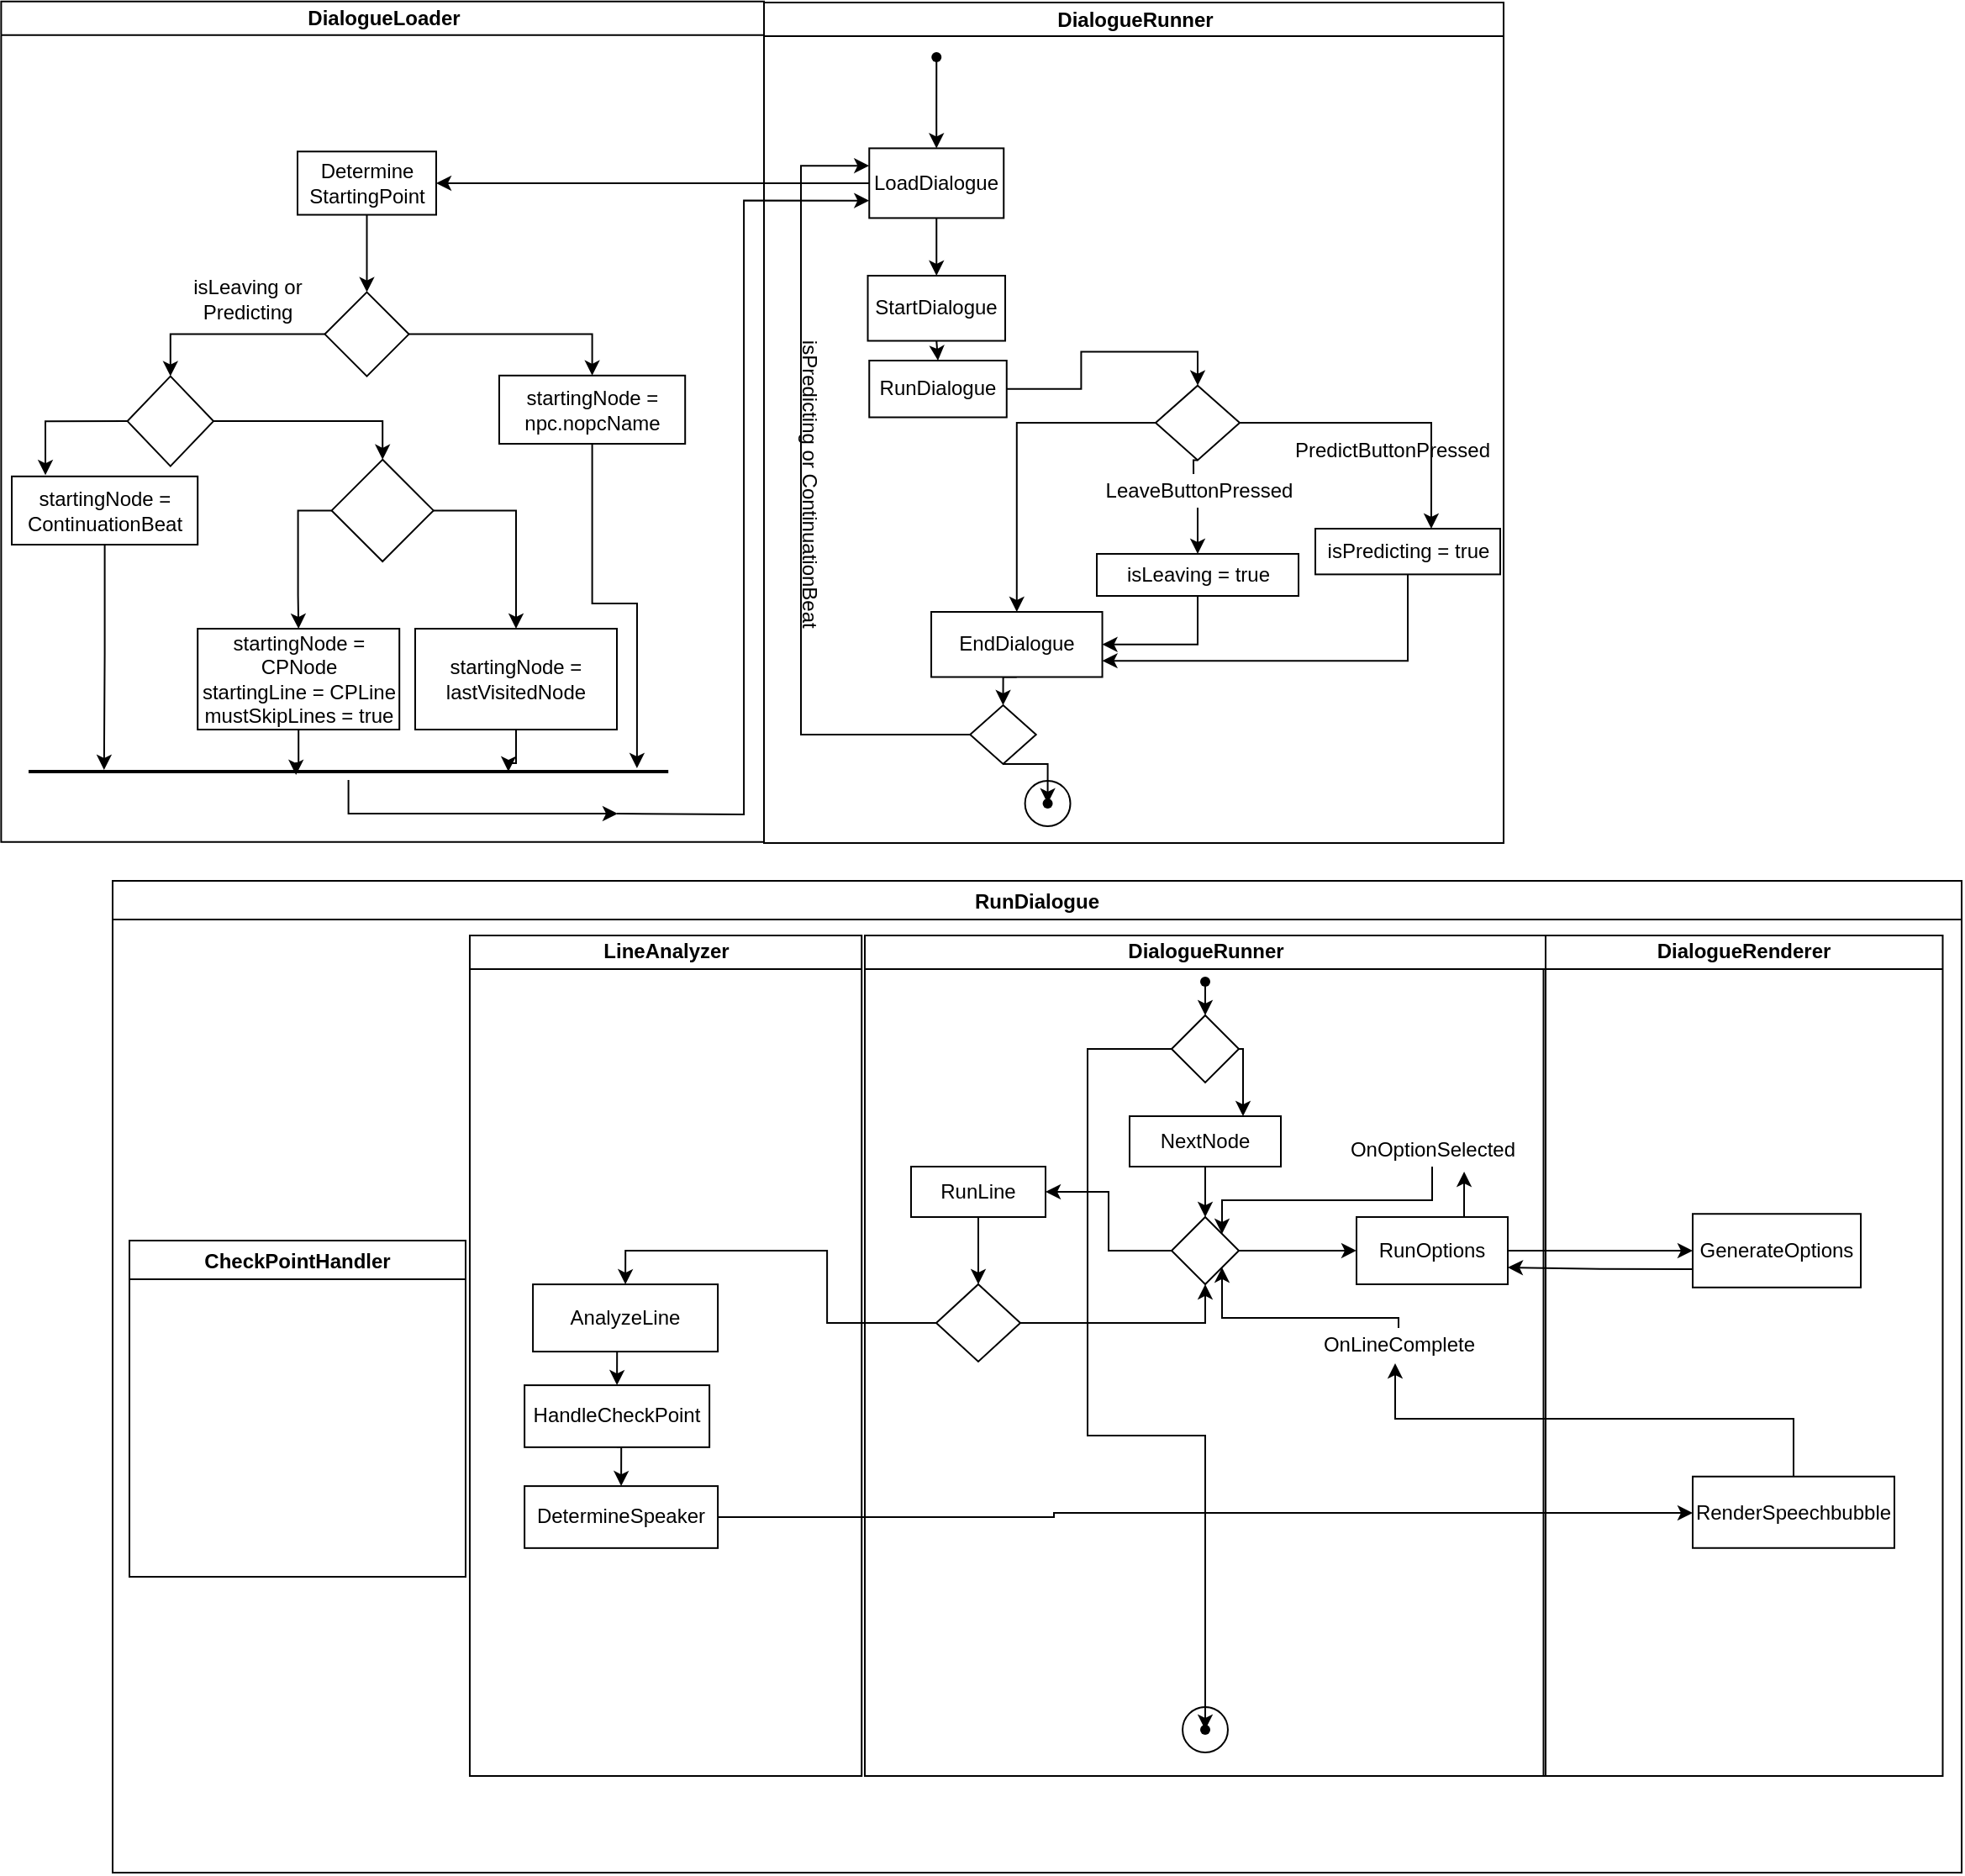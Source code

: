 <mxfile version="14.6.10" type="github" pages="2"><diagram id="prtHgNgQTEPvFCAcTncT" name="Page-1"><mxGraphModel dx="1646" dy="1711" grid="1" gridSize="10" guides="1" tooltips="1" connect="1" arrows="1" fold="1" page="1" pageScale="1" pageWidth="1169" pageHeight="827" math="0" shadow="0"><root><mxCell id="0"/><mxCell id="1" parent="0"/><mxCell id="dNxyNK7c78bLwvsdeMH5-21" value="&lt;div&gt;DialogueRunner&lt;/div&gt;" style="swimlane;html=1;startSize=20;horizontal=0;rotation=90;" parent="1" vertex="1"><mxGeometry x="437.51" y="-292.49" width="500" height="440" as="geometry"/></mxCell><mxCell id="lpbYQTZnbGZABRwnqIKA-10" style="edgeStyle=orthogonalEdgeStyle;rounded=0;orthogonalLoop=1;jettySize=auto;html=1;exitX=0.5;exitY=1;exitDx=0;exitDy=0;entryX=0.5;entryY=0;entryDx=0;entryDy=0;" edge="1" parent="dNxyNK7c78bLwvsdeMH5-21" source="dNxyNK7c78bLwvsdeMH5-26" target="lpbYQTZnbGZABRwnqIKA-9"><mxGeometry relative="1" as="geometry"/></mxCell><mxCell id="dNxyNK7c78bLwvsdeMH5-26" value="LoadDialogue" style="rounded=0;whiteSpace=wrap;html=1;fontFamily=Helvetica;fontSize=12;fontColor=#000000;align=center;rotation=0;" parent="dNxyNK7c78bLwvsdeMH5-21" vertex="1"><mxGeometry x="92.62" y="56.7" width="80" height="41.5" as="geometry"/></mxCell><mxCell id="lpbYQTZnbGZABRwnqIKA-6" style="edgeStyle=orthogonalEdgeStyle;rounded=0;orthogonalLoop=1;jettySize=auto;html=1;entryX=0.5;entryY=0;entryDx=0;entryDy=0;" edge="1" parent="dNxyNK7c78bLwvsdeMH5-21" source="dNxyNK7c78bLwvsdeMH5-23" target="dNxyNK7c78bLwvsdeMH5-26"><mxGeometry relative="1" as="geometry"/></mxCell><mxCell id="dNxyNK7c78bLwvsdeMH5-23" value="" style="shape=waypoint;sketch=0;size=6;pointerEvents=1;points=[];fillColor=#ffffff;resizable=0;rotatable=0;perimeter=centerPerimeter;snapToPoint=1;fontFamily=Helvetica;fontSize=12;fontColor=#000000;align=center;strokeColor=#000000;html=1;" parent="dNxyNK7c78bLwvsdeMH5-21" vertex="1"><mxGeometry x="112.62" y="-17.51" width="40" height="40" as="geometry"/></mxCell><mxCell id="lpbYQTZnbGZABRwnqIKA-12" style="edgeStyle=orthogonalEdgeStyle;rounded=0;orthogonalLoop=1;jettySize=auto;html=1;exitX=0.5;exitY=1;exitDx=0;exitDy=0;entryX=0.5;entryY=0;entryDx=0;entryDy=0;" edge="1" parent="dNxyNK7c78bLwvsdeMH5-21" source="lpbYQTZnbGZABRwnqIKA-9" target="lpbYQTZnbGZABRwnqIKA-11"><mxGeometry relative="1" as="geometry"/></mxCell><mxCell id="lpbYQTZnbGZABRwnqIKA-9" value="StartDialogue" style="rounded=0;whiteSpace=wrap;html=1;" vertex="1" parent="dNxyNK7c78bLwvsdeMH5-21"><mxGeometry x="91.75" y="132.49" width="81.75" height="38.75" as="geometry"/></mxCell><mxCell id="lpbYQTZnbGZABRwnqIKA-13" style="edgeStyle=orthogonalEdgeStyle;rounded=0;orthogonalLoop=1;jettySize=auto;html=1;exitX=0;exitY=0.5;exitDx=0;exitDy=0;entryX=0.5;entryY=0;entryDx=0;entryDy=0;" edge="1" parent="dNxyNK7c78bLwvsdeMH5-21" source="AwHrrmYhvy459wT798wY-63" target="lpbYQTZnbGZABRwnqIKA-15"><mxGeometry relative="1" as="geometry"><mxPoint x="200.38" y="282.99" as="targetPoint"/></mxGeometry></mxCell><mxCell id="AwHrrmYhvy459wT798wY-64" style="edgeStyle=orthogonalEdgeStyle;rounded=0;orthogonalLoop=1;jettySize=auto;html=1;entryX=0.5;entryY=0;entryDx=0;entryDy=0;" edge="1" parent="dNxyNK7c78bLwvsdeMH5-21" source="lpbYQTZnbGZABRwnqIKA-11" target="AwHrrmYhvy459wT798wY-63"><mxGeometry relative="1" as="geometry"/></mxCell><mxCell id="lpbYQTZnbGZABRwnqIKA-11" value="RunDialogue" style="rounded=0;whiteSpace=wrap;html=1;" vertex="1" parent="dNxyNK7c78bLwvsdeMH5-21"><mxGeometry x="92.62" y="182.99" width="81.75" height="33.75" as="geometry"/></mxCell><mxCell id="lpbYQTZnbGZABRwnqIKA-28" style="edgeStyle=orthogonalEdgeStyle;rounded=0;orthogonalLoop=1;jettySize=auto;html=1;exitX=0.5;exitY=1;exitDx=0;exitDy=0;entryX=0.5;entryY=0;entryDx=0;entryDy=0;" edge="1" parent="dNxyNK7c78bLwvsdeMH5-21" source="lpbYQTZnbGZABRwnqIKA-15" target="lpbYQTZnbGZABRwnqIKA-26"><mxGeometry relative="1" as="geometry"/></mxCell><mxCell id="lpbYQTZnbGZABRwnqIKA-15" value="EndDialogue" style="rounded=0;whiteSpace=wrap;html=1;" vertex="1" parent="dNxyNK7c78bLwvsdeMH5-21"><mxGeometry x="129.51" y="332.49" width="101.75" height="38.75" as="geometry"/></mxCell><mxCell id="lpbYQTZnbGZABRwnqIKA-18" value="" style="ellipse;whiteSpace=wrap;html=1;aspect=fixed;" vertex="1" parent="dNxyNK7c78bLwvsdeMH5-21"><mxGeometry x="185.29" y="432.99" width="26.95" height="26.95" as="geometry"/></mxCell><mxCell id="lpbYQTZnbGZABRwnqIKA-17" value="" style="shape=waypoint;sketch=0;size=6;pointerEvents=1;points=[];fillColor=none;resizable=0;rotatable=0;perimeter=centerPerimeter;snapToPoint=1;" vertex="1" parent="dNxyNK7c78bLwvsdeMH5-21"><mxGeometry x="178.77" y="426.46" width="40" height="40" as="geometry"/></mxCell><mxCell id="lpbYQTZnbGZABRwnqIKA-27" style="edgeStyle=orthogonalEdgeStyle;rounded=0;orthogonalLoop=1;jettySize=auto;html=1;exitX=0.5;exitY=1;exitDx=0;exitDy=0;" edge="1" parent="dNxyNK7c78bLwvsdeMH5-21" source="lpbYQTZnbGZABRwnqIKA-26" target="lpbYQTZnbGZABRwnqIKA-17"><mxGeometry relative="1" as="geometry"/></mxCell><mxCell id="AwHrrmYhvy459wT798wY-73" style="edgeStyle=orthogonalEdgeStyle;rounded=0;orthogonalLoop=1;jettySize=auto;html=1;exitX=0;exitY=0.5;exitDx=0;exitDy=0;entryX=0;entryY=0.25;entryDx=0;entryDy=0;" edge="1" parent="dNxyNK7c78bLwvsdeMH5-21" source="lpbYQTZnbGZABRwnqIKA-26" target="dNxyNK7c78bLwvsdeMH5-26"><mxGeometry relative="1" as="geometry"><Array as="points"><mxPoint x="52" y="405"/><mxPoint x="52" y="67"/></Array></mxGeometry></mxCell><mxCell id="lpbYQTZnbGZABRwnqIKA-26" value="" style="rhombus;whiteSpace=wrap;html=1;" vertex="1" parent="dNxyNK7c78bLwvsdeMH5-21"><mxGeometry x="152.62" y="387.98" width="39.24" height="35.01" as="geometry"/></mxCell><mxCell id="lpbYQTZnbGZABRwnqIKA-30" value="&lt;div&gt;isPredicting or ContinuationBeat&lt;br&gt;&lt;/div&gt;" style="text;html=1;align=center;verticalAlign=middle;resizable=0;points=[];autosize=1;strokeColor=none;rotation=90;" vertex="1" parent="dNxyNK7c78bLwvsdeMH5-21"><mxGeometry x="-32.51" y="246.13" width="180" height="20" as="geometry"/></mxCell><mxCell id="AwHrrmYhvy459wT798wY-66" style="edgeStyle=orthogonalEdgeStyle;rounded=0;orthogonalLoop=1;jettySize=auto;html=1;entryX=0.627;entryY=0;entryDx=0;entryDy=0;entryPerimeter=0;" edge="1" parent="dNxyNK7c78bLwvsdeMH5-21" source="AwHrrmYhvy459wT798wY-63" target="AwHrrmYhvy459wT798wY-65"><mxGeometry relative="1" as="geometry"/></mxCell><mxCell id="AwHrrmYhvy459wT798wY-68" style="edgeStyle=orthogonalEdgeStyle;rounded=0;orthogonalLoop=1;jettySize=auto;html=1;exitX=0.5;exitY=1;exitDx=0;exitDy=0;entryX=0.5;entryY=0;entryDx=0;entryDy=0;startArrow=none;" edge="1" parent="dNxyNK7c78bLwvsdeMH5-21" source="AwHrrmYhvy459wT798wY-72" target="AwHrrmYhvy459wT798wY-67"><mxGeometry relative="1" as="geometry"><Array as="points"/></mxGeometry></mxCell><mxCell id="AwHrrmYhvy459wT798wY-63" value="" style="rhombus;whiteSpace=wrap;html=1;" vertex="1" parent="dNxyNK7c78bLwvsdeMH5-21"><mxGeometry x="263" y="197.82" width="50" height="44.37" as="geometry"/></mxCell><mxCell id="AwHrrmYhvy459wT798wY-70" style="edgeStyle=orthogonalEdgeStyle;rounded=0;orthogonalLoop=1;jettySize=auto;html=1;entryX=1;entryY=0.75;entryDx=0;entryDy=0;" edge="1" parent="dNxyNK7c78bLwvsdeMH5-21" source="AwHrrmYhvy459wT798wY-65" target="lpbYQTZnbGZABRwnqIKA-15"><mxGeometry relative="1" as="geometry"><Array as="points"><mxPoint x="413" y="362"/></Array></mxGeometry></mxCell><mxCell id="AwHrrmYhvy459wT798wY-65" value="isPredicting = true" style="rounded=0;whiteSpace=wrap;html=1;" vertex="1" parent="dNxyNK7c78bLwvsdeMH5-21"><mxGeometry x="358" y="282.99" width="110" height="27.19" as="geometry"/></mxCell><mxCell id="AwHrrmYhvy459wT798wY-69" style="edgeStyle=orthogonalEdgeStyle;rounded=0;orthogonalLoop=1;jettySize=auto;html=1;exitX=0.5;exitY=1;exitDx=0;exitDy=0;entryX=1;entryY=0.5;entryDx=0;entryDy=0;" edge="1" parent="dNxyNK7c78bLwvsdeMH5-21" source="AwHrrmYhvy459wT798wY-67" target="lpbYQTZnbGZABRwnqIKA-15"><mxGeometry relative="1" as="geometry"/></mxCell><mxCell id="AwHrrmYhvy459wT798wY-67" value="isLeaving = true" style="rounded=0;whiteSpace=wrap;html=1;" vertex="1" parent="dNxyNK7c78bLwvsdeMH5-21"><mxGeometry x="228" y="297.98" width="120" height="25.01" as="geometry"/></mxCell><mxCell id="AwHrrmYhvy459wT798wY-71" value="PredictButtonPressed" style="text;html=1;align=center;verticalAlign=middle;resizable=0;points=[];autosize=1;strokeColor=none;" vertex="1" parent="dNxyNK7c78bLwvsdeMH5-21"><mxGeometry x="338" y="226.13" width="130" height="20" as="geometry"/></mxCell><mxCell id="AwHrrmYhvy459wT798wY-72" value="LeaveButtonPressed" style="text;html=1;align=center;verticalAlign=middle;resizable=0;points=[];autosize=1;strokeColor=none;" vertex="1" parent="dNxyNK7c78bLwvsdeMH5-21"><mxGeometry x="223" y="250.5" width="130" height="20" as="geometry"/></mxCell><mxCell id="AwHrrmYhvy459wT798wY-75" value="" style="edgeStyle=orthogonalEdgeStyle;rounded=0;orthogonalLoop=1;jettySize=auto;html=1;exitX=0.5;exitY=1;exitDx=0;exitDy=0;entryX=0.481;entryY=0;entryDx=0;entryDy=0;endArrow=none;entryPerimeter=0;" edge="1" parent="dNxyNK7c78bLwvsdeMH5-21" source="AwHrrmYhvy459wT798wY-63" target="AwHrrmYhvy459wT798wY-72"><mxGeometry relative="1" as="geometry"><mxPoint x="725.51" y="-50.3" as="sourcePoint"/><mxPoint x="755.51" y="5.49" as="targetPoint"/></mxGeometry></mxCell><mxCell id="dNxyNK7c78bLwvsdeMH5-20" value="DialogueLoader" style="swimlane;html=1;startSize=20;horizontal=0;rotation=90;" parent="1" vertex="1"><mxGeometry x="-9.4" y="-300" width="500" height="453.82" as="geometry"/></mxCell><mxCell id="AwHrrmYhvy459wT798wY-2" style="edgeStyle=orthogonalEdgeStyle;rounded=0;orthogonalLoop=1;jettySize=auto;html=1;exitX=0.5;exitY=1;exitDx=0;exitDy=0;" edge="1" parent="dNxyNK7c78bLwvsdeMH5-20" source="dNxyNK7c78bLwvsdeMH5-24" target="AwHrrmYhvy459wT798wY-1"><mxGeometry relative="1" as="geometry"/></mxCell><mxCell id="dNxyNK7c78bLwvsdeMH5-24" value="&lt;div&gt;Determine&lt;/div&gt;&lt;div&gt;StartingPoint&lt;/div&gt;" style="rounded=0;whiteSpace=wrap;html=1;fontFamily=Helvetica;fontSize=12;fontColor=#000000;align=center;rotation=0;" parent="dNxyNK7c78bLwvsdeMH5-20" vertex="1"><mxGeometry x="199.4" y="66.14" width="82.5" height="37.63" as="geometry"/></mxCell><mxCell id="AwHrrmYhvy459wT798wY-15" style="edgeStyle=orthogonalEdgeStyle;rounded=0;orthogonalLoop=1;jettySize=auto;html=1;entryX=0.5;entryY=0;entryDx=0;entryDy=0;" edge="1" parent="dNxyNK7c78bLwvsdeMH5-20" source="AwHrrmYhvy459wT798wY-1" target="AwHrrmYhvy459wT798wY-14"><mxGeometry relative="1" as="geometry"/></mxCell><mxCell id="AwHrrmYhvy459wT798wY-1" value="" style="rhombus;whiteSpace=wrap;html=1;" vertex="1" parent="dNxyNK7c78bLwvsdeMH5-20"><mxGeometry x="215.65" y="149.81" width="50" height="50" as="geometry"/></mxCell><mxCell id="AwHrrmYhvy459wT798wY-21" style="edgeStyle=orthogonalEdgeStyle;rounded=0;orthogonalLoop=1;jettySize=auto;html=1;entryX=0.118;entryY=0.4;entryDx=0;entryDy=0;entryPerimeter=0;" edge="1" parent="dNxyNK7c78bLwvsdeMH5-20" source="AwHrrmYhvy459wT798wY-6" target="AwHrrmYhvy459wT798wY-20"><mxGeometry relative="1" as="geometry"/></mxCell><mxCell id="AwHrrmYhvy459wT798wY-6" value="startingNode = ContinuationBeat" style="rounded=0;whiteSpace=wrap;html=1;" vertex="1" parent="dNxyNK7c78bLwvsdeMH5-20"><mxGeometry x="29.4" y="259.4" width="110.6" height="40.6" as="geometry"/></mxCell><mxCell id="AwHrrmYhvy459wT798wY-8" value="&lt;div&gt;isLeaving or &lt;br&gt;&lt;/div&gt;&lt;div&gt;Predicting&lt;/div&gt;" style="text;html=1;align=center;verticalAlign=middle;resizable=0;points=[];autosize=1;strokeColor=none;" vertex="1" parent="dNxyNK7c78bLwvsdeMH5-20"><mxGeometry x="129.4" y="139.4" width="80" height="30" as="geometry"/></mxCell><mxCell id="AwHrrmYhvy459wT798wY-13" style="edgeStyle=orthogonalEdgeStyle;rounded=0;orthogonalLoop=1;jettySize=auto;html=1;entryX=0.5;entryY=0;entryDx=0;entryDy=0;" edge="1" parent="dNxyNK7c78bLwvsdeMH5-20" source="AwHrrmYhvy459wT798wY-9" target="AwHrrmYhvy459wT798wY-12"><mxGeometry relative="1" as="geometry"/></mxCell><mxCell id="AwHrrmYhvy459wT798wY-9" value="" style="rhombus;whiteSpace=wrap;html=1;" vertex="1" parent="dNxyNK7c78bLwvsdeMH5-20"><mxGeometry x="98.2" y="199.81" width="51.2" height="53.49" as="geometry"/></mxCell><mxCell id="AwHrrmYhvy459wT798wY-7" style="edgeStyle=orthogonalEdgeStyle;rounded=0;orthogonalLoop=1;jettySize=auto;html=1;entryX=0.5;entryY=0;entryDx=0;entryDy=0;" edge="1" parent="dNxyNK7c78bLwvsdeMH5-20" source="AwHrrmYhvy459wT798wY-1" target="AwHrrmYhvy459wT798wY-9"><mxGeometry relative="1" as="geometry"><mxPoint x="149.4" y="174.81" as="targetPoint"/></mxGeometry></mxCell><mxCell id="AwHrrmYhvy459wT798wY-11" style="edgeStyle=orthogonalEdgeStyle;rounded=0;orthogonalLoop=1;jettySize=auto;html=1;entryX=0.181;entryY=-0.02;entryDx=0;entryDy=0;entryPerimeter=0;exitX=0;exitY=0.5;exitDx=0;exitDy=0;" edge="1" parent="dNxyNK7c78bLwvsdeMH5-20" source="AwHrrmYhvy459wT798wY-9" target="AwHrrmYhvy459wT798wY-6"><mxGeometry relative="1" as="geometry"><mxPoint x="49.4" y="259.4" as="targetPoint"/></mxGeometry></mxCell><mxCell id="AwHrrmYhvy459wT798wY-17" style="edgeStyle=orthogonalEdgeStyle;rounded=0;orthogonalLoop=1;jettySize=auto;html=1;exitX=0;exitY=0.5;exitDx=0;exitDy=0;" edge="1" parent="dNxyNK7c78bLwvsdeMH5-20" source="AwHrrmYhvy459wT798wY-12" target="AwHrrmYhvy459wT798wY-16"><mxGeometry relative="1" as="geometry"/></mxCell><mxCell id="AwHrrmYhvy459wT798wY-19" style="edgeStyle=orthogonalEdgeStyle;rounded=0;orthogonalLoop=1;jettySize=auto;html=1;entryX=0.5;entryY=0;entryDx=0;entryDy=0;exitX=1;exitY=0.5;exitDx=0;exitDy=0;" edge="1" parent="dNxyNK7c78bLwvsdeMH5-20" source="AwHrrmYhvy459wT798wY-12" target="AwHrrmYhvy459wT798wY-18"><mxGeometry relative="1" as="geometry"/></mxCell><mxCell id="AwHrrmYhvy459wT798wY-12" value="" style="rhombus;whiteSpace=wrap;html=1;" vertex="1" parent="dNxyNK7c78bLwvsdeMH5-20"><mxGeometry x="219.7" y="249.4" width="60.6" height="60.6" as="geometry"/></mxCell><mxCell id="AwHrrmYhvy459wT798wY-24" style="edgeStyle=orthogonalEdgeStyle;rounded=0;orthogonalLoop=1;jettySize=auto;html=1;entryX=0.951;entryY=0.3;entryDx=0;entryDy=0;entryPerimeter=0;" edge="1" parent="dNxyNK7c78bLwvsdeMH5-20" source="AwHrrmYhvy459wT798wY-14" target="AwHrrmYhvy459wT798wY-20"><mxGeometry relative="1" as="geometry"/></mxCell><mxCell id="AwHrrmYhvy459wT798wY-14" value="startingNode = npc.nopcName" style="rounded=0;whiteSpace=wrap;html=1;" vertex="1" parent="dNxyNK7c78bLwvsdeMH5-20"><mxGeometry x="319.4" y="199.4" width="110.6" height="40.6" as="geometry"/></mxCell><mxCell id="AwHrrmYhvy459wT798wY-22" style="edgeStyle=orthogonalEdgeStyle;rounded=0;orthogonalLoop=1;jettySize=auto;html=1;entryX=0.418;entryY=0.7;entryDx=0;entryDy=0;entryPerimeter=0;" edge="1" parent="dNxyNK7c78bLwvsdeMH5-20" source="AwHrrmYhvy459wT798wY-16" target="AwHrrmYhvy459wT798wY-20"><mxGeometry relative="1" as="geometry"/></mxCell><mxCell id="AwHrrmYhvy459wT798wY-16" value="&lt;div&gt;startingNode = CPNode&lt;/div&gt;&lt;div&gt;startingLine = CPLine&lt;/div&gt;&lt;div&gt;mustSkipLines = true&lt;br&gt;&lt;/div&gt;" style="rounded=0;whiteSpace=wrap;html=1;" vertex="1" parent="dNxyNK7c78bLwvsdeMH5-20"><mxGeometry x="140" y="350" width="120" height="60" as="geometry"/></mxCell><mxCell id="AwHrrmYhvy459wT798wY-23" style="edgeStyle=orthogonalEdgeStyle;rounded=0;orthogonalLoop=1;jettySize=auto;html=1;entryX=0.75;entryY=0.5;entryDx=0;entryDy=0;entryPerimeter=0;" edge="1" parent="dNxyNK7c78bLwvsdeMH5-20" source="AwHrrmYhvy459wT798wY-18" target="AwHrrmYhvy459wT798wY-20"><mxGeometry relative="1" as="geometry"/></mxCell><mxCell id="AwHrrmYhvy459wT798wY-18" value="startingNode = lastVisitedNode" style="rounded=0;whiteSpace=wrap;html=1;" vertex="1" parent="dNxyNK7c78bLwvsdeMH5-20"><mxGeometry x="269.4" y="350" width="120" height="60" as="geometry"/></mxCell><mxCell id="AwHrrmYhvy459wT798wY-20" value="" style="line;strokeWidth=2;html=1;" vertex="1" parent="dNxyNK7c78bLwvsdeMH5-20"><mxGeometry x="39.4" y="430" width="380.6" height="10" as="geometry"/></mxCell><mxCell id="lpbYQTZnbGZABRwnqIKA-7" style="edgeStyle=orthogonalEdgeStyle;rounded=0;orthogonalLoop=1;jettySize=auto;html=1;entryX=1;entryY=0.5;entryDx=0;entryDy=0;" edge="1" parent="1" source="dNxyNK7c78bLwvsdeMH5-26" target="dNxyNK7c78bLwvsdeMH5-24"><mxGeometry relative="1" as="geometry"/></mxCell><mxCell id="AwHrrmYhvy459wT798wY-25" style="edgeStyle=orthogonalEdgeStyle;rounded=0;orthogonalLoop=1;jettySize=auto;html=1;entryX=0;entryY=0.75;entryDx=0;entryDy=0;" edge="1" parent="1" target="dNxyNK7c78bLwvsdeMH5-26"><mxGeometry relative="1" as="geometry"><mxPoint x="380" y="160" as="sourcePoint"/></mxGeometry></mxCell><mxCell id="AwHrrmYhvy459wT798wY-26" style="edgeStyle=orthogonalEdgeStyle;rounded=0;orthogonalLoop=1;jettySize=auto;html=1;" edge="1" parent="1" source="AwHrrmYhvy459wT798wY-20"><mxGeometry relative="1" as="geometry"><mxPoint x="380" y="160" as="targetPoint"/></mxGeometry></mxCell><mxCell id="AwHrrmYhvy459wT798wY-48" value="RunDialogue" style="swimlane;" vertex="1" parent="1"><mxGeometry x="80" y="200" width="1100" height="590" as="geometry"/></mxCell><mxCell id="AwHrrmYhvy459wT798wY-49" value="&lt;div&gt;DialogueRenderer&lt;/div&gt;" style="swimlane;html=1;startSize=20;horizontal=0;rotation=90;" vertex="1" parent="AwHrrmYhvy459wT798wY-48"><mxGeometry x="720" y="163.75" width="500" height="237.49" as="geometry"/></mxCell><mxCell id="AwHrrmYhvy459wT798wY-76" value="GenerateOptions" style="rounded=0;whiteSpace=wrap;html=1;" vertex="1" parent="AwHrrmYhvy459wT798wY-49"><mxGeometry x="220" y="34.37" width="100" height="43.76" as="geometry"/></mxCell><mxCell id="AwHrrmYhvy459wT798wY-93" value="RenderSpeechbubble" style="rounded=0;whiteSpace=wrap;html=1;" vertex="1" parent="AwHrrmYhvy459wT798wY-49"><mxGeometry x="220" y="190.62" width="120" height="42.51" as="geometry"/></mxCell><mxCell id="AwHrrmYhvy459wT798wY-30" value="&lt;div&gt;DialogueRunner&lt;/div&gt;" style="swimlane;html=1;startSize=20;horizontal=0;rotation=90;" vertex="1" parent="AwHrrmYhvy459wT798wY-48"><mxGeometry x="400" y="79.99" width="500" height="404.99" as="geometry"><mxRectangle x="517.495" y="180.005" width="30" height="120" as="alternateBounds"/></mxGeometry></mxCell><mxCell id="AwHrrmYhvy459wT798wY-100" style="edgeStyle=orthogonalEdgeStyle;rounded=0;orthogonalLoop=1;jettySize=auto;html=1;entryX=0.5;entryY=0;entryDx=0;entryDy=0;" edge="1" parent="AwHrrmYhvy459wT798wY-30" source="AwHrrmYhvy459wT798wY-34" target="AwHrrmYhvy459wT798wY-99"><mxGeometry relative="1" as="geometry"/></mxCell><mxCell id="AwHrrmYhvy459wT798wY-34" value="" style="shape=waypoint;sketch=0;size=6;pointerEvents=1;points=[];fillColor=#ffffff;resizable=0;rotatable=0;perimeter=centerPerimeter;snapToPoint=1;fontFamily=Helvetica;fontSize=12;fontColor=#000000;align=center;strokeColor=#000000;html=1;" vertex="1" parent="AwHrrmYhvy459wT798wY-30"><mxGeometry x="230" y="-40" width="40" height="40" as="geometry"/></mxCell><mxCell id="AwHrrmYhvy459wT798wY-41" value="" style="ellipse;whiteSpace=wrap;html=1;aspect=fixed;" vertex="1" parent="AwHrrmYhvy459wT798wY-30"><mxGeometry x="236.53" y="411.52" width="26.95" height="26.95" as="geometry"/></mxCell><mxCell id="AwHrrmYhvy459wT798wY-42" value="" style="shape=waypoint;sketch=0;size=6;pointerEvents=1;points=[];fillColor=none;resizable=0;rotatable=0;perimeter=centerPerimeter;snapToPoint=1;" vertex="1" parent="AwHrrmYhvy459wT798wY-30"><mxGeometry x="230" y="404.99" width="40" height="40" as="geometry"/></mxCell><mxCell id="AwHrrmYhvy459wT798wY-55" style="edgeStyle=orthogonalEdgeStyle;rounded=0;orthogonalLoop=1;jettySize=auto;html=1;" edge="1" parent="AwHrrmYhvy459wT798wY-30" source="AwHrrmYhvy459wT798wY-50" target="AwHrrmYhvy459wT798wY-53"><mxGeometry relative="1" as="geometry"/></mxCell><mxCell id="AwHrrmYhvy459wT798wY-56" style="edgeStyle=orthogonalEdgeStyle;rounded=0;orthogonalLoop=1;jettySize=auto;html=1;" edge="1" parent="AwHrrmYhvy459wT798wY-30" source="AwHrrmYhvy459wT798wY-50" target="AwHrrmYhvy459wT798wY-54"><mxGeometry relative="1" as="geometry"/></mxCell><mxCell id="AwHrrmYhvy459wT798wY-50" value="" style="rhombus;whiteSpace=wrap;html=1;" vertex="1" parent="AwHrrmYhvy459wT798wY-30"><mxGeometry x="230" y="120.0" width="40" height="40" as="geometry"/></mxCell><mxCell id="AwHrrmYhvy459wT798wY-106" style="edgeStyle=orthogonalEdgeStyle;rounded=0;orthogonalLoop=1;jettySize=auto;html=1;exitX=0.5;exitY=0;exitDx=0;exitDy=0;entryX=0.673;entryY=1.15;entryDx=0;entryDy=0;entryPerimeter=0;" edge="1" parent="AwHrrmYhvy459wT798wY-30" source="AwHrrmYhvy459wT798wY-54" target="AwHrrmYhvy459wT798wY-80"><mxGeometry relative="1" as="geometry"/></mxCell><mxCell id="AwHrrmYhvy459wT798wY-54" value="RunOptions" style="rounded=0;whiteSpace=wrap;html=1;" vertex="1" parent="AwHrrmYhvy459wT798wY-30"><mxGeometry x="340" y="120.0" width="90" height="40" as="geometry"/></mxCell><mxCell id="AwHrrmYhvy459wT798wY-84" style="edgeStyle=orthogonalEdgeStyle;rounded=0;orthogonalLoop=1;jettySize=auto;html=1;exitX=0.5;exitY=1;exitDx=0;exitDy=0;entryX=0.5;entryY=0;entryDx=0;entryDy=0;" edge="1" parent="AwHrrmYhvy459wT798wY-30" source="AwHrrmYhvy459wT798wY-53" target="AwHrrmYhvy459wT798wY-83"><mxGeometry relative="1" as="geometry"/></mxCell><mxCell id="AwHrrmYhvy459wT798wY-53" value="RunLine" style="rounded=0;whiteSpace=wrap;html=1;" vertex="1" parent="AwHrrmYhvy459wT798wY-30"><mxGeometry x="75" y="90.01" width="80" height="30" as="geometry"/></mxCell><mxCell id="AwHrrmYhvy459wT798wY-59" style="edgeStyle=orthogonalEdgeStyle;rounded=0;orthogonalLoop=1;jettySize=auto;html=1;entryX=0.5;entryY=0;entryDx=0;entryDy=0;" edge="1" parent="AwHrrmYhvy459wT798wY-30" source="AwHrrmYhvy459wT798wY-57" target="AwHrrmYhvy459wT798wY-50"><mxGeometry relative="1" as="geometry"/></mxCell><mxCell id="AwHrrmYhvy459wT798wY-57" value="NextNode" style="rounded=0;whiteSpace=wrap;html=1;" vertex="1" parent="AwHrrmYhvy459wT798wY-30"><mxGeometry x="205" y="60.01" width="90" height="30" as="geometry"/></mxCell><mxCell id="AwHrrmYhvy459wT798wY-88" style="edgeStyle=orthogonalEdgeStyle;rounded=0;orthogonalLoop=1;jettySize=auto;html=1;entryX=0.5;entryY=1;entryDx=0;entryDy=0;" edge="1" parent="AwHrrmYhvy459wT798wY-30" source="AwHrrmYhvy459wT798wY-83" target="AwHrrmYhvy459wT798wY-50"><mxGeometry relative="1" as="geometry"/></mxCell><mxCell id="AwHrrmYhvy459wT798wY-83" value="" style="rhombus;whiteSpace=wrap;html=1;" vertex="1" parent="AwHrrmYhvy459wT798wY-30"><mxGeometry x="90" y="160" width="50" height="45.99" as="geometry"/></mxCell><mxCell id="AwHrrmYhvy459wT798wY-107" style="edgeStyle=orthogonalEdgeStyle;rounded=0;orthogonalLoop=1;jettySize=auto;html=1;entryX=1;entryY=0;entryDx=0;entryDy=0;" edge="1" parent="AwHrrmYhvy459wT798wY-30" source="AwHrrmYhvy459wT798wY-80" target="AwHrrmYhvy459wT798wY-50"><mxGeometry relative="1" as="geometry"><Array as="points"><mxPoint x="385" y="110"/><mxPoint x="260" y="110"/></Array></mxGeometry></mxCell><mxCell id="AwHrrmYhvy459wT798wY-80" value="OnOptionSelected" style="text;html=1;align=center;verticalAlign=middle;resizable=0;points=[];autosize=1;strokeColor=none;" vertex="1" parent="AwHrrmYhvy459wT798wY-30"><mxGeometry x="330" y="70.01" width="110" height="20" as="geometry"/></mxCell><mxCell id="AwHrrmYhvy459wT798wY-103" style="edgeStyle=orthogonalEdgeStyle;rounded=0;orthogonalLoop=1;jettySize=auto;html=1;exitX=1;exitY=0.5;exitDx=0;exitDy=0;entryX=0.75;entryY=0;entryDx=0;entryDy=0;" edge="1" parent="AwHrrmYhvy459wT798wY-30" source="AwHrrmYhvy459wT798wY-99" target="AwHrrmYhvy459wT798wY-57"><mxGeometry relative="1" as="geometry"><Array as="points"><mxPoint x="273" y="20"/></Array></mxGeometry></mxCell><mxCell id="AwHrrmYhvy459wT798wY-104" style="edgeStyle=orthogonalEdgeStyle;rounded=0;orthogonalLoop=1;jettySize=auto;html=1;exitX=0;exitY=0.5;exitDx=0;exitDy=0;" edge="1" parent="AwHrrmYhvy459wT798wY-30" source="AwHrrmYhvy459wT798wY-99" target="AwHrrmYhvy459wT798wY-42"><mxGeometry relative="1" as="geometry"><Array as="points"><mxPoint x="180" y="20"/><mxPoint x="180" y="250"/><mxPoint x="250" y="250"/></Array></mxGeometry></mxCell><mxCell id="AwHrrmYhvy459wT798wY-99" value="" style="rhombus;whiteSpace=wrap;html=1;" vertex="1" parent="AwHrrmYhvy459wT798wY-30"><mxGeometry x="230" width="40" height="39.99" as="geometry"/></mxCell><mxCell id="AwHrrmYhvy459wT798wY-96" value="OnLineComplete" style="text;html=1;align=center;verticalAlign=middle;resizable=0;points=[];autosize=1;strokeColor=none;" vertex="1" parent="AwHrrmYhvy459wT798wY-30"><mxGeometry x="315" y="185.99" width="100" height="20" as="geometry"/></mxCell><mxCell id="AwHrrmYhvy459wT798wY-95" style="edgeStyle=orthogonalEdgeStyle;rounded=0;orthogonalLoop=1;jettySize=auto;html=1;exitX=0.5;exitY=0;exitDx=0;exitDy=0;entryX=1;entryY=1;entryDx=0;entryDy=0;startArrow=none;" edge="1" parent="AwHrrmYhvy459wT798wY-30" source="AwHrrmYhvy459wT798wY-96" target="AwHrrmYhvy459wT798wY-50"><mxGeometry relative="1" as="geometry"><Array as="points"><mxPoint x="365" y="180"/><mxPoint x="260" y="180"/></Array></mxGeometry></mxCell><mxCell id="AwHrrmYhvy459wT798wY-29" value="LineAnalyzer" style="swimlane;html=1;startSize=20;horizontal=0;rotation=90;" vertex="1" parent="AwHrrmYhvy459wT798wY-48"><mxGeometry x="79.05" y="165.92" width="500" height="233.13" as="geometry"/></mxCell><mxCell id="AwHrrmYhvy459wT798wY-91" style="edgeStyle=orthogonalEdgeStyle;rounded=0;orthogonalLoop=1;jettySize=auto;html=1;exitX=0.5;exitY=1;exitDx=0;exitDy=0;entryX=0.5;entryY=0;entryDx=0;entryDy=0;" edge="1" parent="AwHrrmYhvy459wT798wY-29" source="AwHrrmYhvy459wT798wY-87" target="AwHrrmYhvy459wT798wY-89"><mxGeometry relative="1" as="geometry"/></mxCell><mxCell id="AwHrrmYhvy459wT798wY-87" value="AnalyzeLine" style="rounded=0;whiteSpace=wrap;html=1;" vertex="1" parent="AwHrrmYhvy459wT798wY-29"><mxGeometry x="171" y="74.12" width="110" height="40" as="geometry"/></mxCell><mxCell id="AwHrrmYhvy459wT798wY-92" style="edgeStyle=orthogonalEdgeStyle;rounded=0;orthogonalLoop=1;jettySize=auto;html=1;exitX=0.5;exitY=1;exitDx=0;exitDy=0;entryX=0.5;entryY=0;entryDx=0;entryDy=0;" edge="1" parent="AwHrrmYhvy459wT798wY-29" source="AwHrrmYhvy459wT798wY-89" target="AwHrrmYhvy459wT798wY-90"><mxGeometry relative="1" as="geometry"/></mxCell><mxCell id="AwHrrmYhvy459wT798wY-89" value="HandleCheckPoint" style="rounded=0;whiteSpace=wrap;html=1;" vertex="1" parent="AwHrrmYhvy459wT798wY-29"><mxGeometry x="166" y="134.13" width="110" height="36.87" as="geometry"/></mxCell><mxCell id="AwHrrmYhvy459wT798wY-90" value="DetermineSpeaker" style="rounded=0;whiteSpace=wrap;html=1;" vertex="1" parent="AwHrrmYhvy459wT798wY-29"><mxGeometry x="166" y="194.13" width="115" height="36.87" as="geometry"/></mxCell><mxCell id="AwHrrmYhvy459wT798wY-77" style="edgeStyle=orthogonalEdgeStyle;rounded=0;orthogonalLoop=1;jettySize=auto;html=1;entryX=0;entryY=0.5;entryDx=0;entryDy=0;" edge="1" parent="AwHrrmYhvy459wT798wY-48" source="AwHrrmYhvy459wT798wY-54" target="AwHrrmYhvy459wT798wY-76"><mxGeometry relative="1" as="geometry"/></mxCell><mxCell id="AwHrrmYhvy459wT798wY-78" style="edgeStyle=orthogonalEdgeStyle;rounded=0;orthogonalLoop=1;jettySize=auto;html=1;exitX=0;exitY=0.75;exitDx=0;exitDy=0;entryX=1;entryY=0.75;entryDx=0;entryDy=0;" edge="1" parent="AwHrrmYhvy459wT798wY-48" source="AwHrrmYhvy459wT798wY-76" target="AwHrrmYhvy459wT798wY-54"><mxGeometry relative="1" as="geometry"/></mxCell><mxCell id="AwHrrmYhvy459wT798wY-86" style="edgeStyle=orthogonalEdgeStyle;rounded=0;orthogonalLoop=1;jettySize=auto;html=1;entryX=0.5;entryY=0;entryDx=0;entryDy=0;" edge="1" parent="AwHrrmYhvy459wT798wY-48" source="AwHrrmYhvy459wT798wY-83" target="AwHrrmYhvy459wT798wY-87"><mxGeometry relative="1" as="geometry"><mxPoint x="820" y="216.995" as="targetPoint"/></mxGeometry></mxCell><mxCell id="AwHrrmYhvy459wT798wY-94" style="edgeStyle=orthogonalEdgeStyle;rounded=0;orthogonalLoop=1;jettySize=auto;html=1;" edge="1" parent="AwHrrmYhvy459wT798wY-48" source="AwHrrmYhvy459wT798wY-90" target="AwHrrmYhvy459wT798wY-93"><mxGeometry relative="1" as="geometry"><Array as="points"><mxPoint x="560" y="379"/><mxPoint x="560" y="376"/></Array></mxGeometry></mxCell><mxCell id="AwHrrmYhvy459wT798wY-105" style="edgeStyle=orthogonalEdgeStyle;rounded=0;orthogonalLoop=1;jettySize=auto;html=1;entryX=0.48;entryY=1.051;entryDx=0;entryDy=0;entryPerimeter=0;" edge="1" parent="AwHrrmYhvy459wT798wY-48" source="AwHrrmYhvy459wT798wY-93" target="AwHrrmYhvy459wT798wY-96"><mxGeometry relative="1" as="geometry"><Array as="points"><mxPoint x="910" y="320"/><mxPoint x="673" y="320"/></Array></mxGeometry></mxCell><mxCell id="AwHrrmYhvy459wT798wY-108" value="CheckPointHandler" style="swimlane;" vertex="1" parent="AwHrrmYhvy459wT798wY-48"><mxGeometry x="10" y="214" width="200" height="200" as="geometry"/></mxCell></root></mxGraphModel></diagram><diagram id="NUgbbzj2WT-iSJsxJplV" name="Page-2"><mxGraphModel dx="1646" dy="884" grid="1" gridSize="10" guides="1" tooltips="1" connect="1" arrows="1" fold="1" page="1" pageScale="1" pageWidth="1169" pageHeight="827" math="0" shadow="0"><root><mxCell id="doAK-JrdIDkINs7gXZSn-0"/><mxCell id="doAK-JrdIDkINs7gXZSn-1" parent="doAK-JrdIDkINs7gXZSn-0"/></root></mxGraphModel></diagram></mxfile>